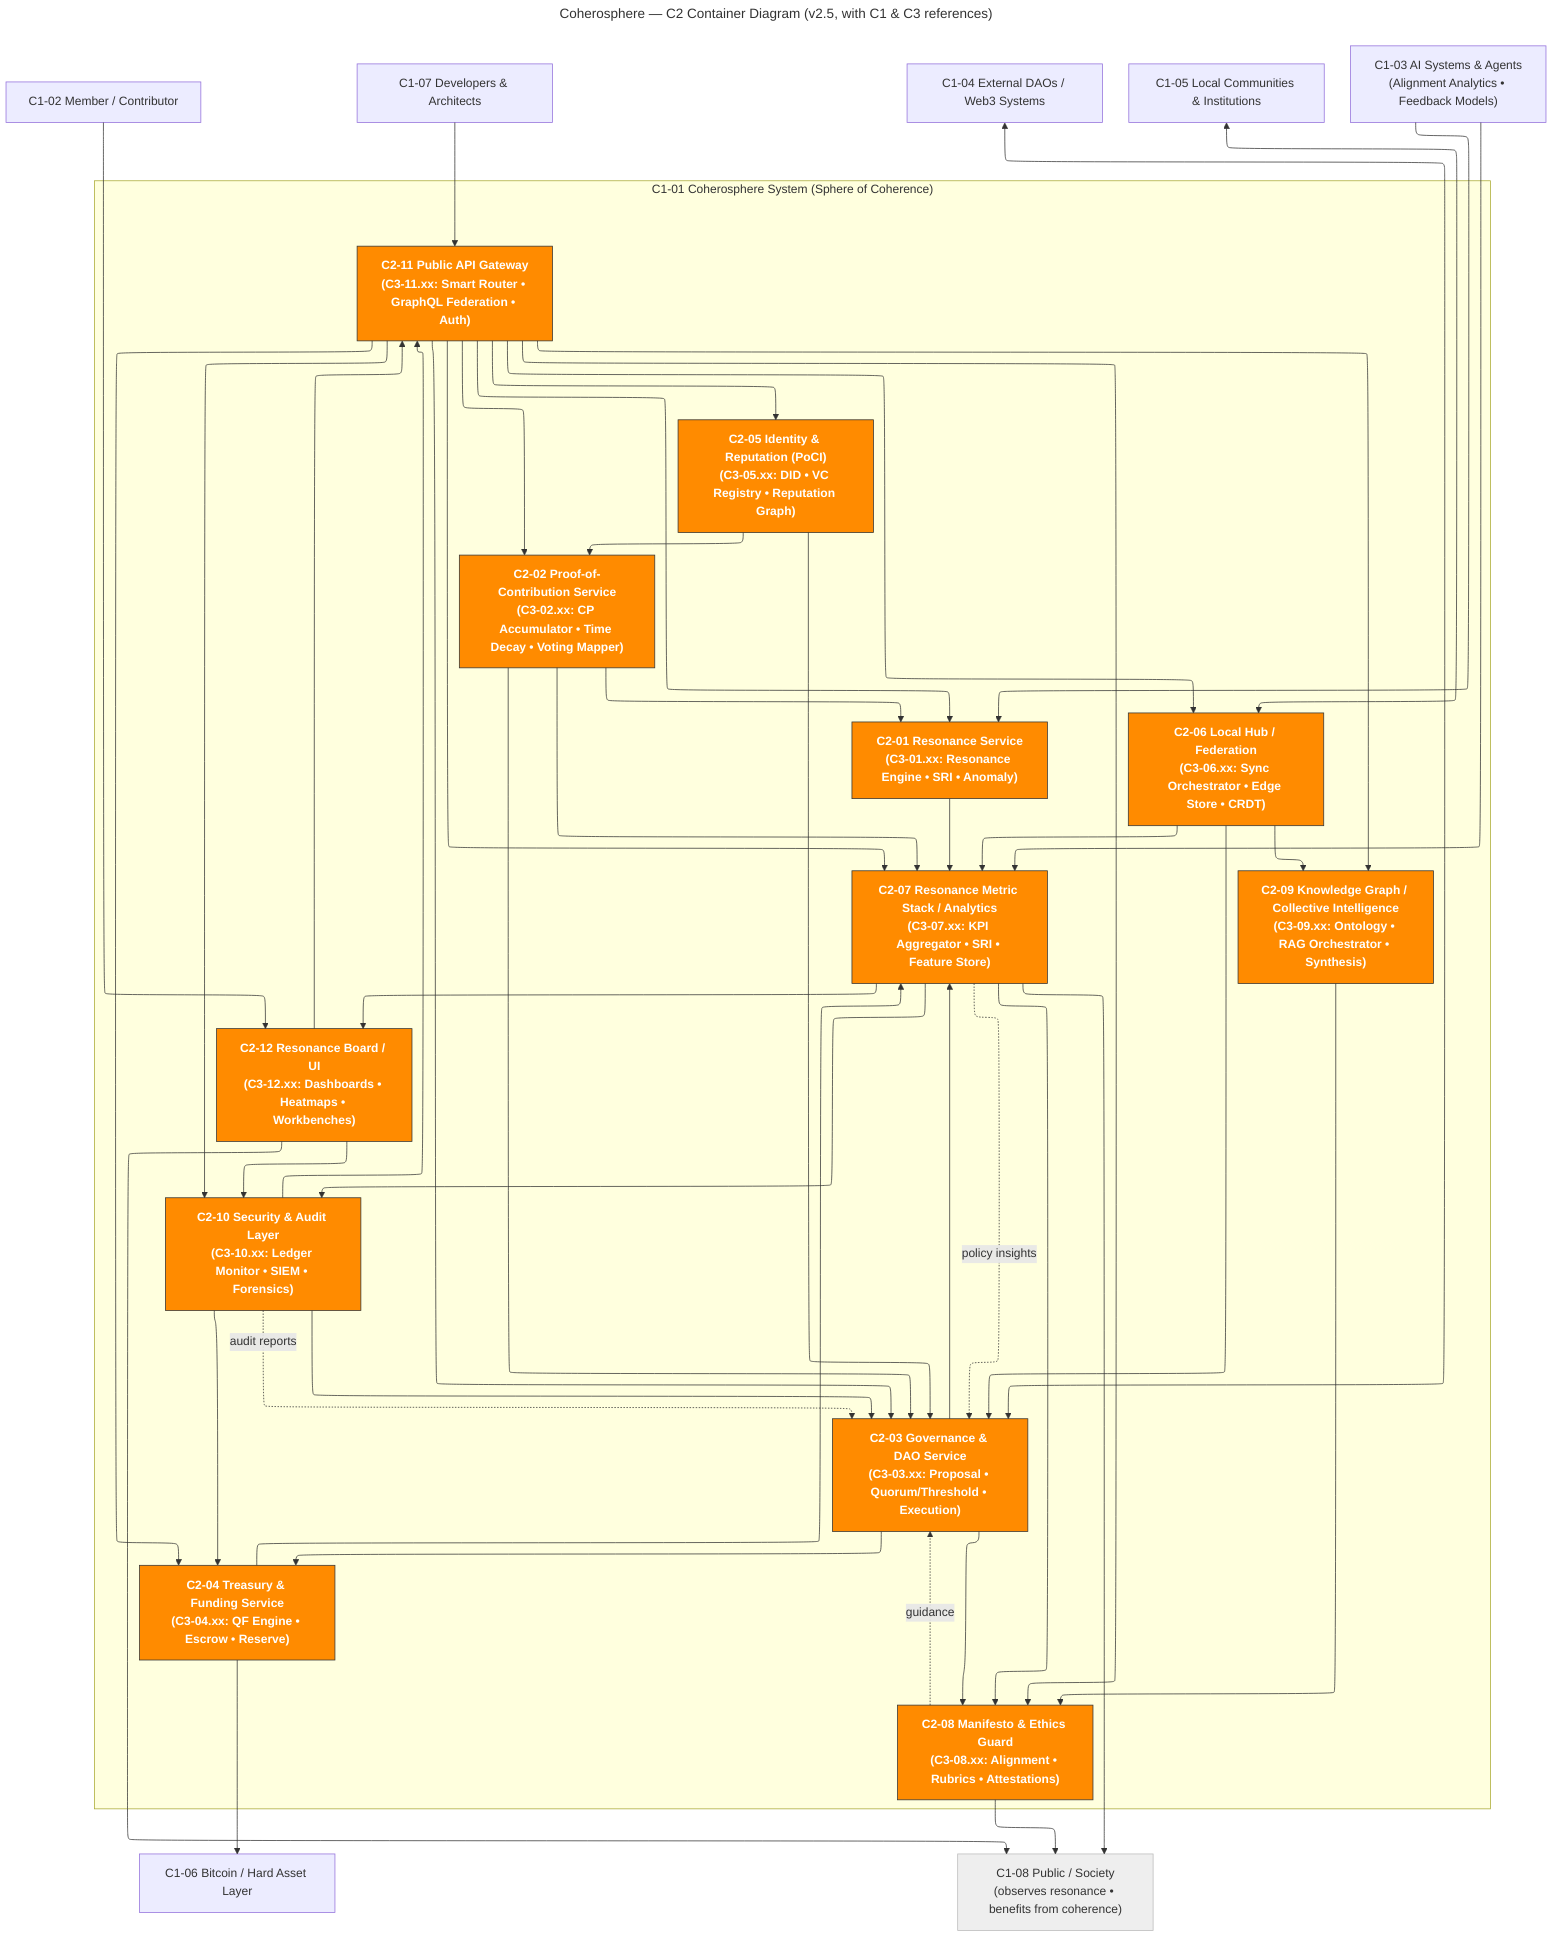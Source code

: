 ---
config:
  layout: elk
title: "Coherosphere — C2 Container Diagram (v2.5, with C1 & C3 references)"
---
flowchart TB
%% ===== System Boundary =====
subgraph COH["C1-01 Coherosphere System (Sphere of Coherence)"]
  RS["C2-01 Resonance Service<br>(C3-01.xx: Resonance Engine • SRI • Anomaly)"]
  PoC["C2-02 Proof-of-Contribution Service<br>(C3-02.xx: CP Accumulator • Time Decay • Voting Mapper)"]
  GOV["C2-03 Governance & DAO Service<br>(C3-03.xx: Proposal • Quorum/Threshold • Execution)"]
  TRE["C2-04 Treasury & Funding Service<br>(C3-04.xx: QF Engine • Escrow • Reserve)"]
  ID["C2-05 Identity &amp; Reputation (PoCI)<br>(C3-05.xx: DID • VC Registry • Reputation Graph)"]
  HUB["C2-06 Local Hub / Federation<br>(C3-06.xx: Sync Orchestrator • Edge Store • CRDT)"]
  MET["C2-07 Resonance Metric Stack / Analytics<br>(C3-07.xx: KPI Aggregator • SRI • Feature Store)"]
  ETH["C2-08 Manifesto &amp; Ethics Guard<br>(C3-08.xx: Alignment • Rubrics • Attestations)"]
  KNOW["C2-09 Knowledge Graph / Collective Intelligence<br>(C3-09.xx: Ontology • RAG Orchestrator • Synthesis)"]
  SEC["C2-10 Security &amp; Audit Layer<br>(C3-10.xx: Ledger Monitor • SIEM • Forensics)"]
  API["C2-11 Public API Gateway<br>(C3-11.xx: Smart Router • GraphQL Federation • Auth)"]
  UI["C2-12 Resonance Board / UI<br>(C3-12.xx: Dashboards • Heatmaps • Workbenches)"]
end

%% ===== External actors/systems (C1-Level context) =====
USER["C1-02 Member / Contributor"] --> UI
DEV["C1-07 Developers & Architects"] --> API
EXTDAO["C1-04 External DAOs / Web3 Systems"] <--> GOV
ORG["C1-05 Local Communities & Institutions"] <--> HUB
AI["C1-03 AI Systems & Agents<br>(Alignment Analytics • Feedback Models)"] --> RS & MET
BTC["C1-06 Bitcoin / Hard Asset Layer"]
PUBLIC["C1-08 Public / Society<br>(observes resonance • benefits from coherence)"]:::ghost

%% ===== Core internal flows (MET as hub, simplified) =====
UI --> API
API --> PoC & GOV & TRE & RS & ID & MET & KNOW & HUB & ETH

%% Inputs to Metrics (data ingestion)
RS  --> MET
PoC --> MET
GOV --> MET
TRE --> MET
HUB --> MET

%% Outputs from Metrics (aggregation/observability)
MET --> ETH
MET --> SEC
MET --> UI

%% Other core flows
PoC --> RS & GOV
GOV --> TRE & ETH
TRE --> BTC
ID  --> GOV & PoC
HUB --> GOV & KNOW
KNOW --> ETH
SEC --> GOV & TRE
API --> SEC
SEC --> API
UI  --> SEC

%% ===== Feedback loops (dashed) =====
MET -. policy insights .-> GOV
ETH -. guidance .-> GOV
SEC -. audit reports .-> GOV

%% ===== Public impact & transparency =====
MET --> PUBLIC
ETH --> PUBLIC
UI  --> PUBLIC

%% ===== Styling =====
classDef container fill:#ff8b00,stroke:#333,color:#fff,font-weight:bold;
classDef ghost fill:#eee,stroke:#bbb,color:#333;
class RS,PoC,GOV,TRE,ID,HUB,MET,ETH,KNOW,SEC,API,UI container;